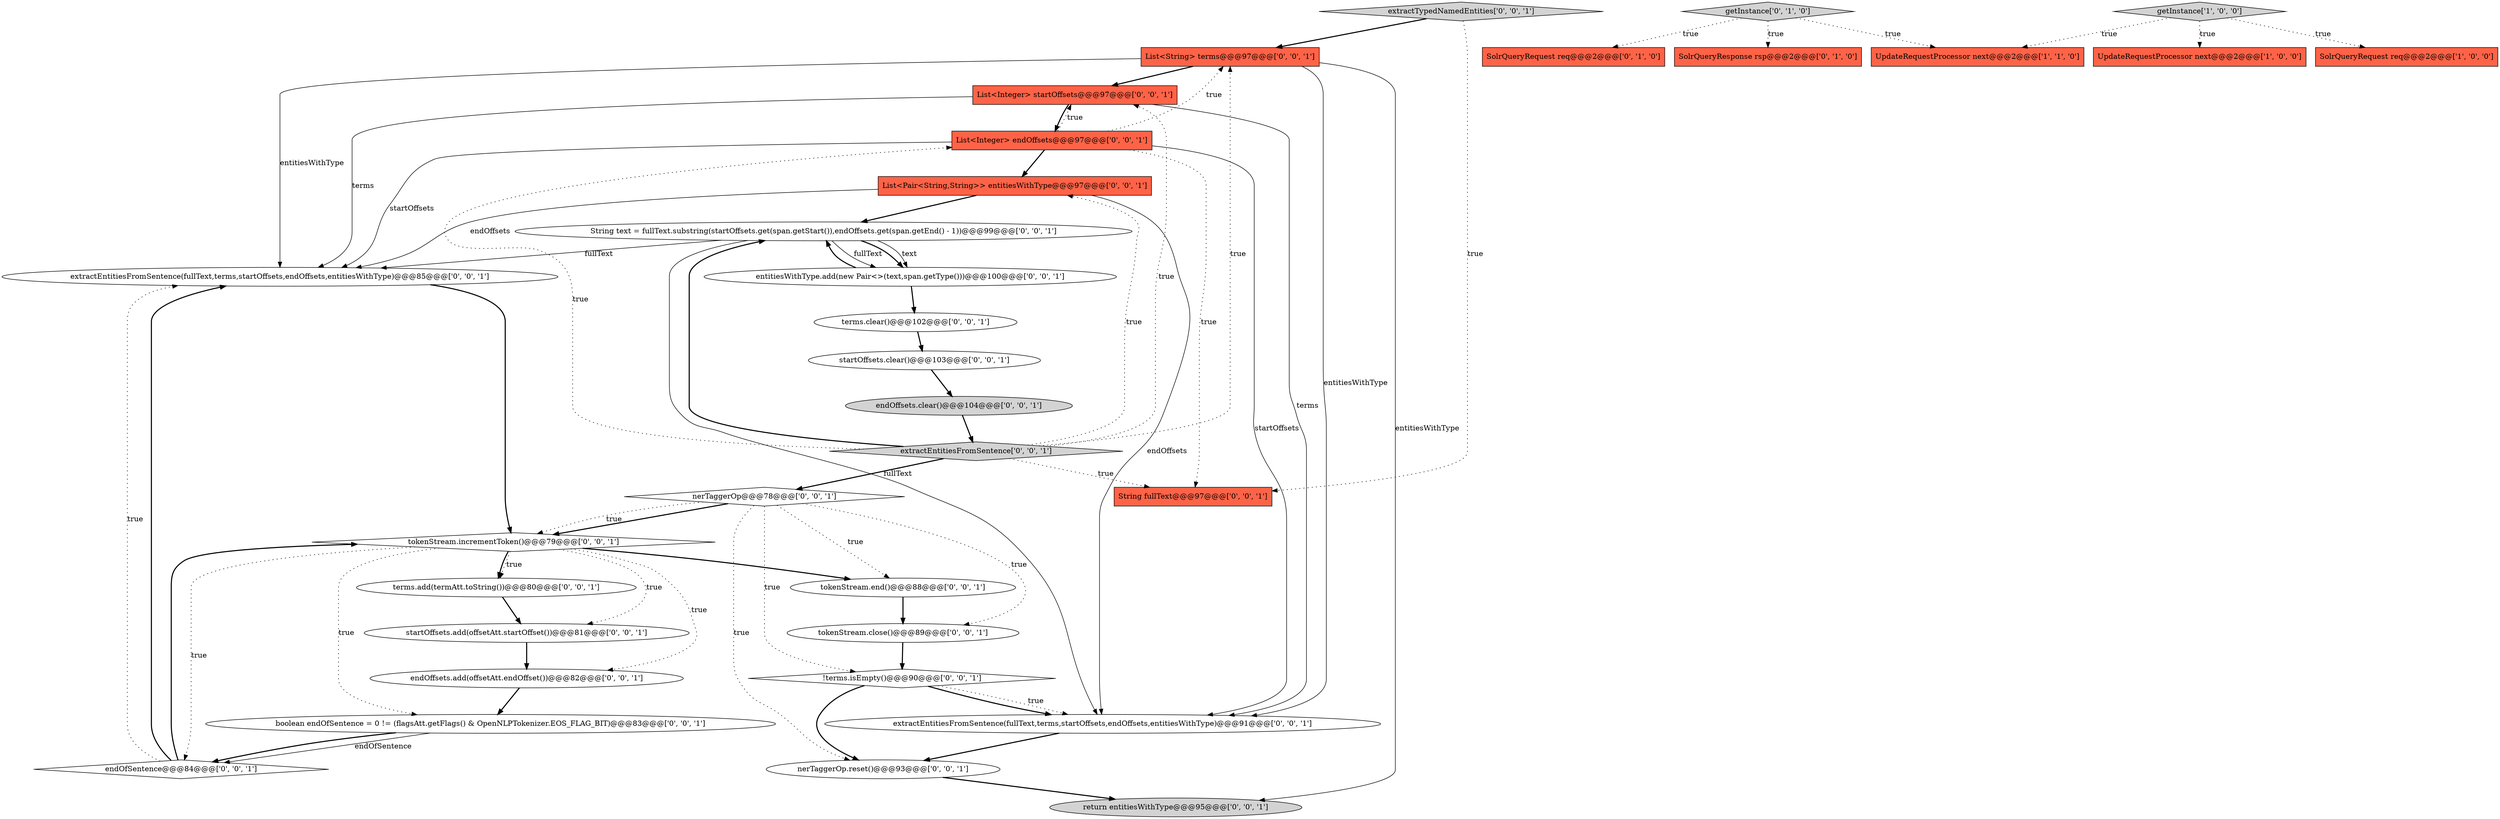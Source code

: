 digraph {
28 [style = filled, label = "nerTaggerOp.reset()@@@93@@@['0', '0', '1']", fillcolor = white, shape = ellipse image = "AAA0AAABBB3BBB"];
25 [style = filled, label = "terms.add(termAtt.toString())@@@80@@@['0', '0', '1']", fillcolor = white, shape = ellipse image = "AAA0AAABBB3BBB"];
29 [style = filled, label = "endOfSentence@@@84@@@['0', '0', '1']", fillcolor = white, shape = diamond image = "AAA0AAABBB3BBB"];
18 [style = filled, label = "tokenStream.close()@@@89@@@['0', '0', '1']", fillcolor = white, shape = ellipse image = "AAA0AAABBB3BBB"];
20 [style = filled, label = "List<Pair<String,String>> entitiesWithType@@@97@@@['0', '0', '1']", fillcolor = tomato, shape = box image = "AAA0AAABBB3BBB"];
23 [style = filled, label = "startOffsets.add(offsetAtt.startOffset())@@@81@@@['0', '0', '1']", fillcolor = white, shape = ellipse image = "AAA0AAABBB3BBB"];
9 [style = filled, label = "List<Integer> startOffsets@@@97@@@['0', '0', '1']", fillcolor = tomato, shape = box image = "AAA0AAABBB3BBB"];
6 [style = filled, label = "getInstance['0', '1', '0']", fillcolor = lightgray, shape = diamond image = "AAA0AAABBB2BBB"];
8 [style = filled, label = "List<Integer> endOffsets@@@97@@@['0', '0', '1']", fillcolor = tomato, shape = box image = "AAA0AAABBB3BBB"];
5 [style = filled, label = "SolrQueryRequest req@@@2@@@['0', '1', '0']", fillcolor = tomato, shape = box image = "AAA0AAABBB2BBB"];
14 [style = filled, label = "return entitiesWithType@@@95@@@['0', '0', '1']", fillcolor = lightgray, shape = ellipse image = "AAA0AAABBB3BBB"];
26 [style = filled, label = "nerTaggerOp@@@78@@@['0', '0', '1']", fillcolor = white, shape = diamond image = "AAA0AAABBB3BBB"];
12 [style = filled, label = "extractEntitiesFromSentence['0', '0', '1']", fillcolor = lightgray, shape = diamond image = "AAA0AAABBB3BBB"];
27 [style = filled, label = "!terms.isEmpty()@@@90@@@['0', '0', '1']", fillcolor = white, shape = diamond image = "AAA0AAABBB3BBB"];
21 [style = filled, label = "extractTypedNamedEntities['0', '0', '1']", fillcolor = lightgray, shape = diamond image = "AAA0AAABBB3BBB"];
1 [style = filled, label = "UpdateRequestProcessor next@@@2@@@['1', '0', '0']", fillcolor = tomato, shape = box image = "AAA0AAABBB1BBB"];
2 [style = filled, label = "SolrQueryRequest req@@@2@@@['1', '0', '0']", fillcolor = tomato, shape = box image = "AAA0AAABBB1BBB"];
32 [style = filled, label = "endOffsets.add(offsetAtt.endOffset())@@@82@@@['0', '0', '1']", fillcolor = white, shape = ellipse image = "AAA0AAABBB3BBB"];
7 [style = filled, label = "List<String> terms@@@97@@@['0', '0', '1']", fillcolor = tomato, shape = box image = "AAA0AAABBB3BBB"];
16 [style = filled, label = "tokenStream.end()@@@88@@@['0', '0', '1']", fillcolor = white, shape = ellipse image = "AAA0AAABBB3BBB"];
10 [style = filled, label = "String fullText@@@97@@@['0', '0', '1']", fillcolor = tomato, shape = box image = "AAA0AAABBB3BBB"];
13 [style = filled, label = "endOffsets.clear()@@@104@@@['0', '0', '1']", fillcolor = lightgray, shape = ellipse image = "AAA0AAABBB3BBB"];
3 [style = filled, label = "UpdateRequestProcessor next@@@2@@@['1', '1', '0']", fillcolor = tomato, shape = box image = "AAA0AAABBB1BBB"];
22 [style = filled, label = "entitiesWithType.add(new Pair<>(text,span.getType()))@@@100@@@['0', '0', '1']", fillcolor = white, shape = ellipse image = "AAA0AAABBB3BBB"];
4 [style = filled, label = "SolrQueryResponse rsp@@@2@@@['0', '1', '0']", fillcolor = tomato, shape = box image = "AAA0AAABBB2BBB"];
15 [style = filled, label = "terms.clear()@@@102@@@['0', '0', '1']", fillcolor = white, shape = ellipse image = "AAA0AAABBB3BBB"];
17 [style = filled, label = "extractEntitiesFromSentence(fullText,terms,startOffsets,endOffsets,entitiesWithType)@@@85@@@['0', '0', '1']", fillcolor = white, shape = ellipse image = "AAA0AAABBB3BBB"];
30 [style = filled, label = "String text = fullText.substring(startOffsets.get(span.getStart()),endOffsets.get(span.getEnd() - 1))@@@99@@@['0', '0', '1']", fillcolor = white, shape = ellipse image = "AAA0AAABBB3BBB"];
11 [style = filled, label = "startOffsets.clear()@@@103@@@['0', '0', '1']", fillcolor = white, shape = ellipse image = "AAA0AAABBB3BBB"];
19 [style = filled, label = "boolean endOfSentence = 0 != (flagsAtt.getFlags() & OpenNLPTokenizer.EOS_FLAG_BIT)@@@83@@@['0', '0', '1']", fillcolor = white, shape = ellipse image = "AAA0AAABBB3BBB"];
24 [style = filled, label = "extractEntitiesFromSentence(fullText,terms,startOffsets,endOffsets,entitiesWithType)@@@91@@@['0', '0', '1']", fillcolor = white, shape = ellipse image = "AAA0AAABBB3BBB"];
31 [style = filled, label = "tokenStream.incrementToken()@@@79@@@['0', '0', '1']", fillcolor = white, shape = diamond image = "AAA0AAABBB3BBB"];
0 [style = filled, label = "getInstance['1', '0', '0']", fillcolor = lightgray, shape = diamond image = "AAA0AAABBB1BBB"];
0->2 [style = dotted, label="true"];
8->10 [style = dotted, label="true"];
31->25 [style = dotted, label="true"];
12->10 [style = dotted, label="true"];
12->7 [style = dotted, label="true"];
12->26 [style = bold, label=""];
25->23 [style = bold, label=""];
32->19 [style = bold, label=""];
22->30 [style = bold, label=""];
23->32 [style = bold, label=""];
0->1 [style = dotted, label="true"];
9->17 [style = solid, label="terms"];
29->17 [style = dotted, label="true"];
30->22 [style = solid, label="fullText"];
26->28 [style = dotted, label="true"];
7->14 [style = solid, label="entitiesWithType"];
27->28 [style = bold, label=""];
7->9 [style = bold, label=""];
16->18 [style = bold, label=""];
20->17 [style = solid, label="endOffsets"];
26->31 [style = bold, label=""];
8->17 [style = solid, label="startOffsets"];
19->29 [style = solid, label="endOfSentence"];
0->3 [style = dotted, label="true"];
30->22 [style = bold, label=""];
26->18 [style = dotted, label="true"];
22->15 [style = bold, label=""];
8->7 [style = dotted, label="true"];
21->10 [style = dotted, label="true"];
12->20 [style = dotted, label="true"];
12->30 [style = bold, label=""];
26->16 [style = dotted, label="true"];
12->8 [style = dotted, label="true"];
6->5 [style = dotted, label="true"];
6->4 [style = dotted, label="true"];
31->19 [style = dotted, label="true"];
13->12 [style = bold, label=""];
27->24 [style = bold, label=""];
19->29 [style = bold, label=""];
7->24 [style = solid, label="entitiesWithType"];
8->24 [style = solid, label="startOffsets"];
20->30 [style = bold, label=""];
30->24 [style = solid, label="fullText"];
12->9 [style = dotted, label="true"];
15->11 [style = bold, label=""];
29->31 [style = bold, label=""];
29->17 [style = bold, label=""];
11->13 [style = bold, label=""];
31->29 [style = dotted, label="true"];
6->3 [style = dotted, label="true"];
21->7 [style = bold, label=""];
31->32 [style = dotted, label="true"];
20->24 [style = solid, label="endOffsets"];
7->17 [style = solid, label="entitiesWithType"];
26->27 [style = dotted, label="true"];
9->8 [style = bold, label=""];
24->28 [style = bold, label=""];
9->24 [style = solid, label="terms"];
28->14 [style = bold, label=""];
30->22 [style = solid, label="text"];
18->27 [style = bold, label=""];
31->23 [style = dotted, label="true"];
8->20 [style = bold, label=""];
31->16 [style = bold, label=""];
31->25 [style = bold, label=""];
30->17 [style = solid, label="fullText"];
26->31 [style = dotted, label="true"];
27->24 [style = dotted, label="true"];
17->31 [style = bold, label=""];
8->9 [style = dotted, label="true"];
}
